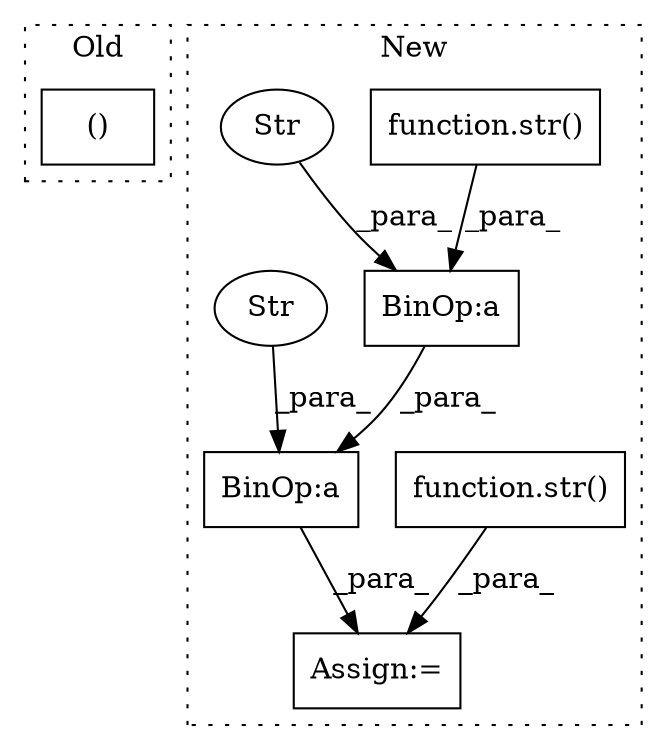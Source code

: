 digraph G {
subgraph cluster0 {
1 [label="()" a="54" s="2749" l="6" shape="box"];
label = "Old";
style="dotted";
}
subgraph cluster1 {
2 [label="function.str()" a="75" s="3006,3030" l="4,1" shape="box"];
3 [label="Assign:=" a="68" s="3120" l="3" shape="box"];
4 [label="BinOp:a" a="82" s="3003" l="3" shape="box"];
5 [label="Str" a="66" s="2985" l="18" shape="ellipse"];
6 [label="function.str()" a="75" s="2902,2926" l="4,1" shape="box"];
7 [label="BinOp:a" a="82" s="3003" l="31" shape="box"];
8 [label="Str" a="66" s="3034" l="9" shape="ellipse"];
label = "New";
style="dotted";
}
2 -> 4 [label="_para_"];
4 -> 7 [label="_para_"];
5 -> 4 [label="_para_"];
6 -> 3 [label="_para_"];
7 -> 3 [label="_para_"];
8 -> 7 [label="_para_"];
}